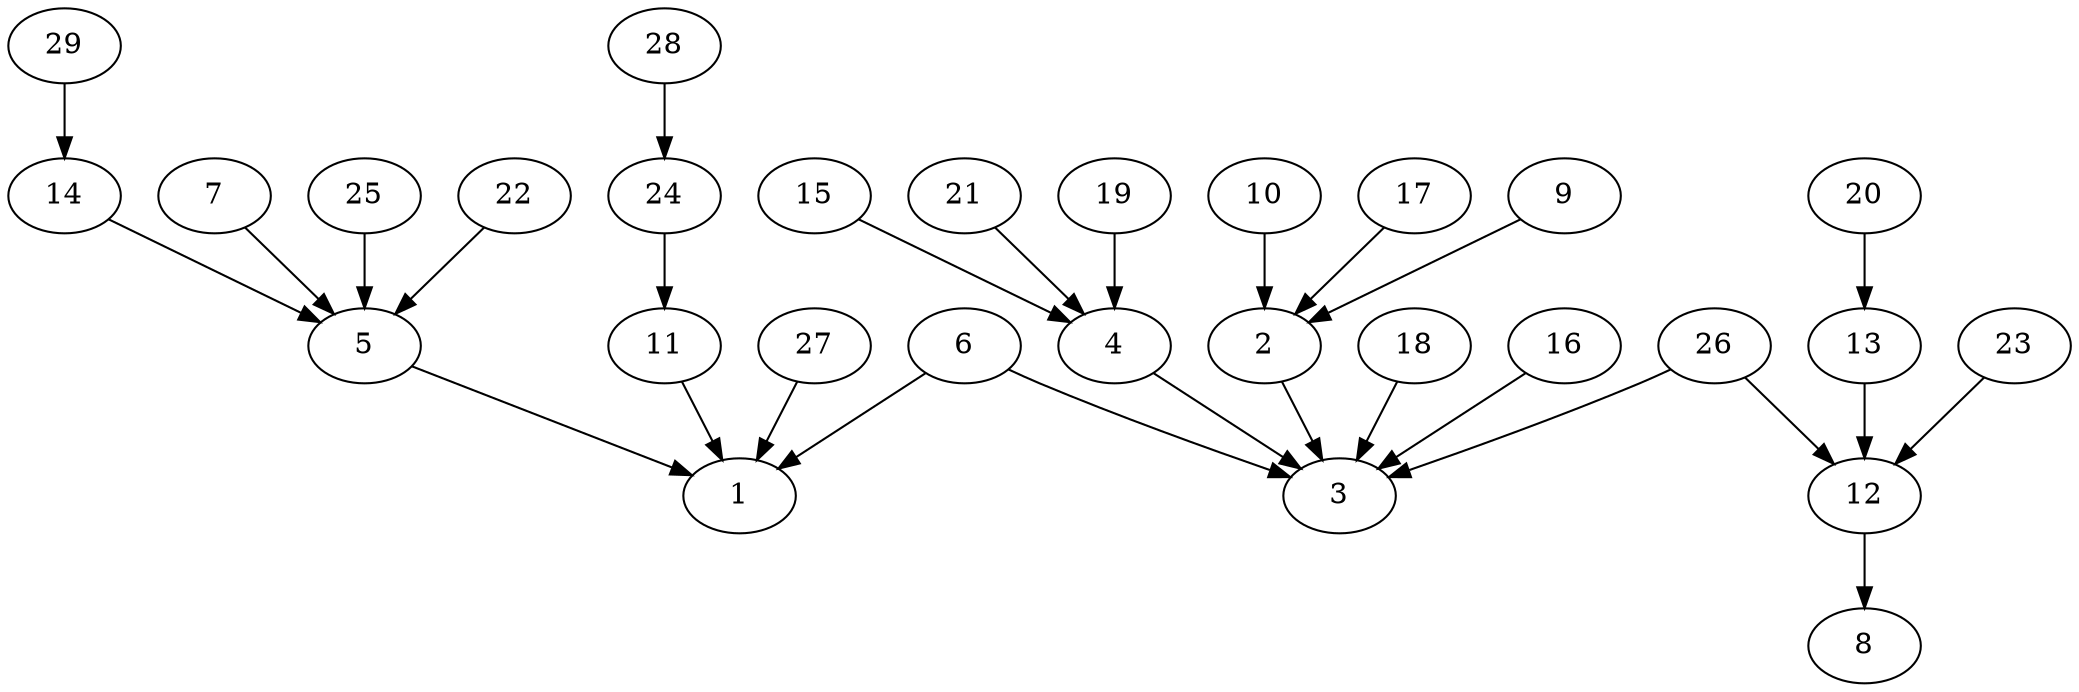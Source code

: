 digraph my_graph {
14;
5;
15;
4;
1;
7;
10;
2;
13;
12;
17;
18;
3;
6;
11;
24;
20;
26;
25;
21;
8;
9;
29;
27;
16;
19;
22;
23;
28;
14->5
15->4
5->1
7->5
10->2
13->12
17->2
18->3
6->1
4->3
6->3
11->1
24->11
20->13
26->12
25->5
26->3
21->4
12->8
9->2
2->3
29->14
27->1
16->3
19->4
22->5
23->12
28->24
}